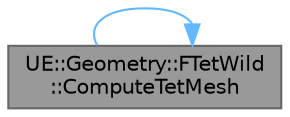 digraph "UE::Geometry::FTetWild::ComputeTetMesh"
{
 // INTERACTIVE_SVG=YES
 // LATEX_PDF_SIZE
  bgcolor="transparent";
  edge [fontname=Helvetica,fontsize=10,labelfontname=Helvetica,labelfontsize=10];
  node [fontname=Helvetica,fontsize=10,shape=box,height=0.2,width=0.4];
  rankdir="LR";
  Node1 [id="Node000001",label="UE::Geometry::FTetWild\l::ComputeTetMesh",height=0.2,width=0.4,color="gray40", fillcolor="grey60", style="filled", fontcolor="black",tooltip="Use the fTetWild algorithm to compute a tetrahedral mesh for the input surface mesh."];
  Node1 -> Node1 [id="edge1_Node000001_Node000001",color="steelblue1",style="solid",tooltip=" "];
}

